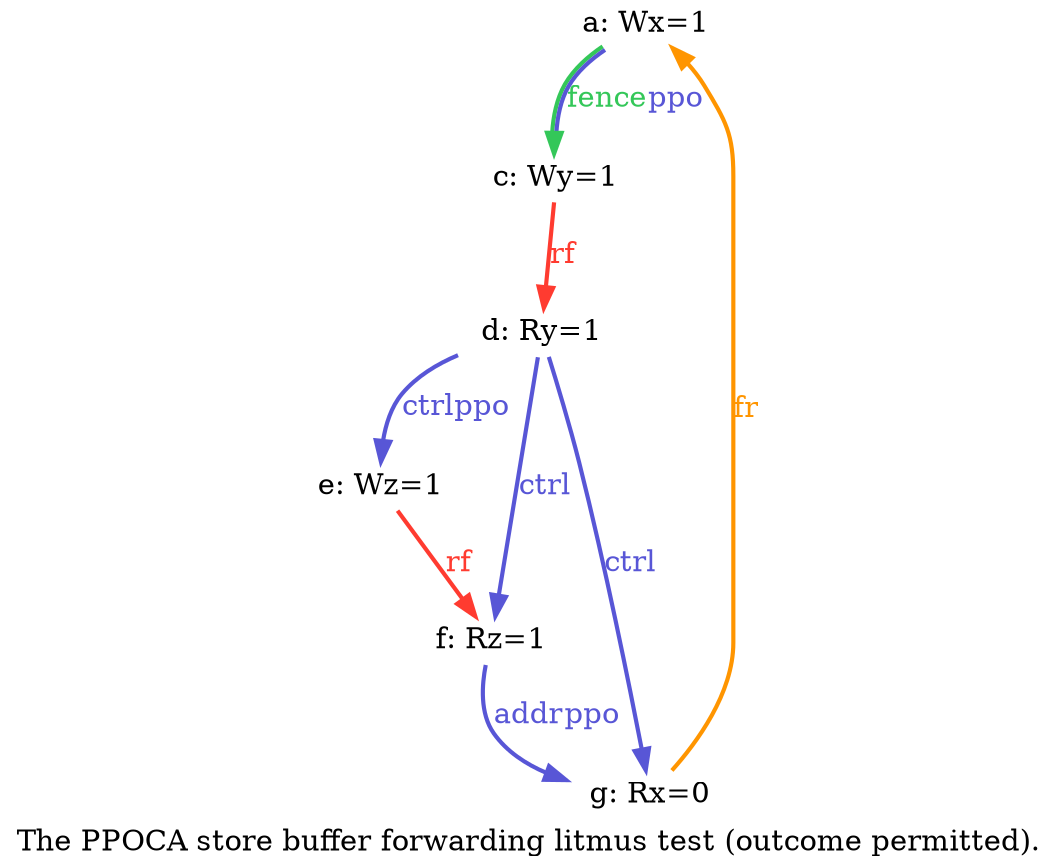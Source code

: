 digraph G {

splines=spline;
pad="0.000000";
label="The PPOCA store buffer forwarding litmus test (outcome permitted)."

/* the unlocked events */
eiid0 [label="a: Wx=1", shape="none", fontsize=14, pos="2.000000,3.375000!", fixedsize="false", height="0.222222", width="1.111112"];
eiid1 [label="c: Wy=1", shape="none", fontsize=14, pos="2.000000,2.250000!", fixedsize="false", height="0.222222", width="1.111112"];
eiid2 [label="d: Ry=1", shape="none", fontsize=14, pos="5.000000,4.500000!", fixedsize="false", height="0.222222", width="1.111112"];
eiid3 [label="e: Wz=1", shape="none", fontsize=14, pos="5.000000,3.375000!", fixedsize="false", height="0.222222", width="1.111112"];
eiid4 [label="f: Rz=1", shape="none", fontsize=14, pos="5.000000,2.250000!", fixedsize="false", height="0.222222", width="1.111112"];
eiid5 [label="g: Rx=0", shape="none", fontsize=14, pos="5.000000,1.125000!", fixedsize="false", height="0.222222", width="1.111112"];

/* the intra_causality_data edges */


/* the intra_causality_control edges */

/* the poi edges */
/* the rfmap edges */


/* The viewed-before edges */
eiid0 -> eiid1 [label=<<font color="#34C759">fence</font><font color="#5856D6">ppo</font>>, color="#34C759:#5856D6", fontsize=14, penwidth="2.000000", arrowsize="1.000000"];
eiid1 -> eiid2 [label=<<font color="#FF3B30">rf</font>>, color="#FF3B30", fontsize=14, penwidth="2.000000", arrowsize="1.000000"];
eiid2 -> eiid3 [label=<<font color="#5856D6">ctrl</font><font color="#5856D6">ppo</font>>, color="#5856D6", fontsize=14, penwidth="2.000000", arrowsize="1.000000"];
eiid2 -> eiid4 [label=<<font color="#5856D6">ctrl</font>>, color="#5856D6", fontsize=14, penwidth="2.000000", arrowsize="1.000000"];
eiid2 -> eiid5 [label=<<font color="#5856D6">ctrl</font>>, color="#5856D6", fontsize=14, penwidth="2.000000", arrowsize="1.000000"];
eiid3 -> eiid4 [label=<<font color="#FF3B30">rf</font>>, color="#FF3B30", fontsize=14, penwidth="2.000000", arrowsize="1.000000"];
eiid4 -> eiid5 [label=<<font color="#5856D6">addr</font><font color="#5856D6">ppo</font>>, color="#5856D6", fontsize=14, penwidth="2.000000", arrowsize="1.000000"];
eiid5 -> eiid0 [label=<<font color="#FF9500">fr</font>>, color="#FF9500", fontsize=14, penwidth="2.000000", arrowsize="1.000000"];
}
